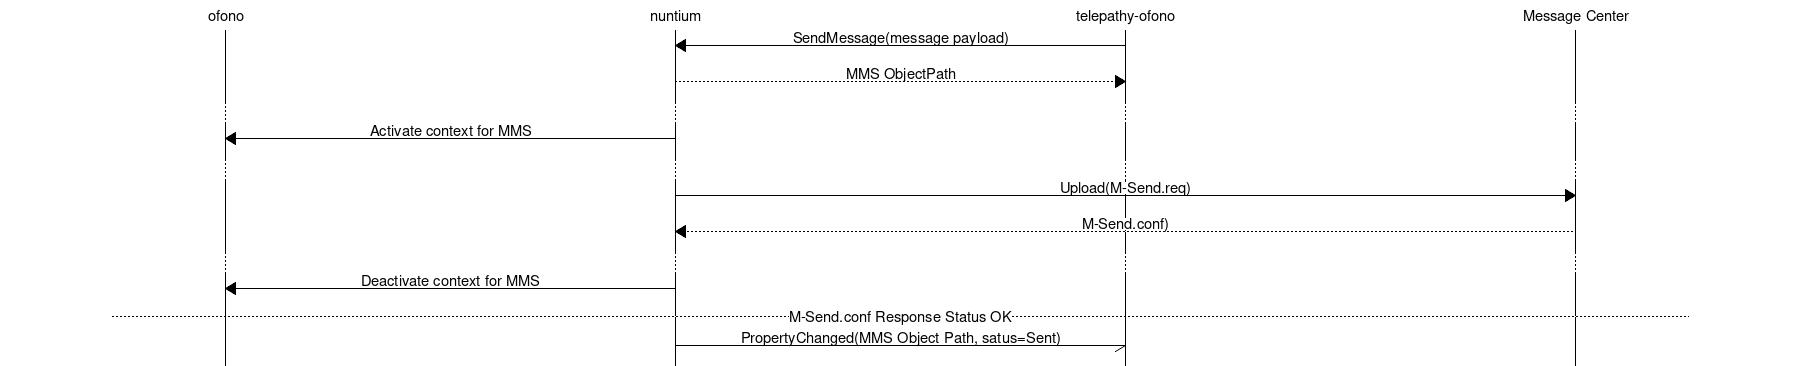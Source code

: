 msc {

hscale = 3;
a [label="ofono"], b [label="nuntium"], c [label="telepathy-ofono"], d [label="Message Center"];

c => b [label="SendMessage(message payload)"];
c << b [label="MMS ObjectPath"];
...;
b => a [label="Activate context for MMS"];
...;
b => d [label="Upload(M-Send.req)"];
b << d [label="M-Send.conf)"];
...;
b => a [label="Deactivate context for MMS"];
--- [label="M-Send.conf Response Status OK"];
b -> c [label="PropertyChanged(MMS Object Path, satus=Sent)"];
}
